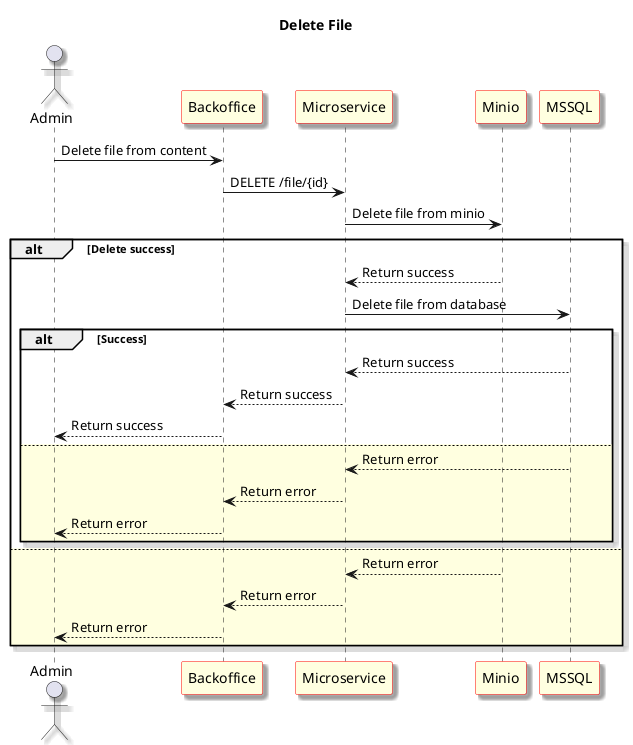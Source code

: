 @startuml Delete File
skinparam shadowing true
skinparam sequence {
	ParticipantBackgroundColor LightYellow
	ParticipantBorderColor red
}
Title: Delete File
actor "Admin" as User1
participant "Backoffice" as Frontend
participant "Microservice" as Microservice
participant "Minio" as S3
participant "MSSQL" as Database

User1 -> Frontend: Delete file from content

Frontend -> Microservice: DELETE /file/{id}

Microservice -> S3: Delete file from minio

alt Delete success
	S3 --> Microservice: Return success
	Microservice -> Database: Delete file from database

	alt Success
	Database --> Microservice: Return success

	Frontend <-- Microservice: Return success

	User1 <-- Frontend: Return success
	else #LightYellow

	Database --> Microservice: Return error

	Frontend <-- Microservice: Return error

	User1 <-- Frontend: Return error
	end
else #LightYellow
	S3 --> Microservice: Return error
	Microservice --> Frontend: Return error
	User1 <-- Frontend: Return error
end


@enduml
